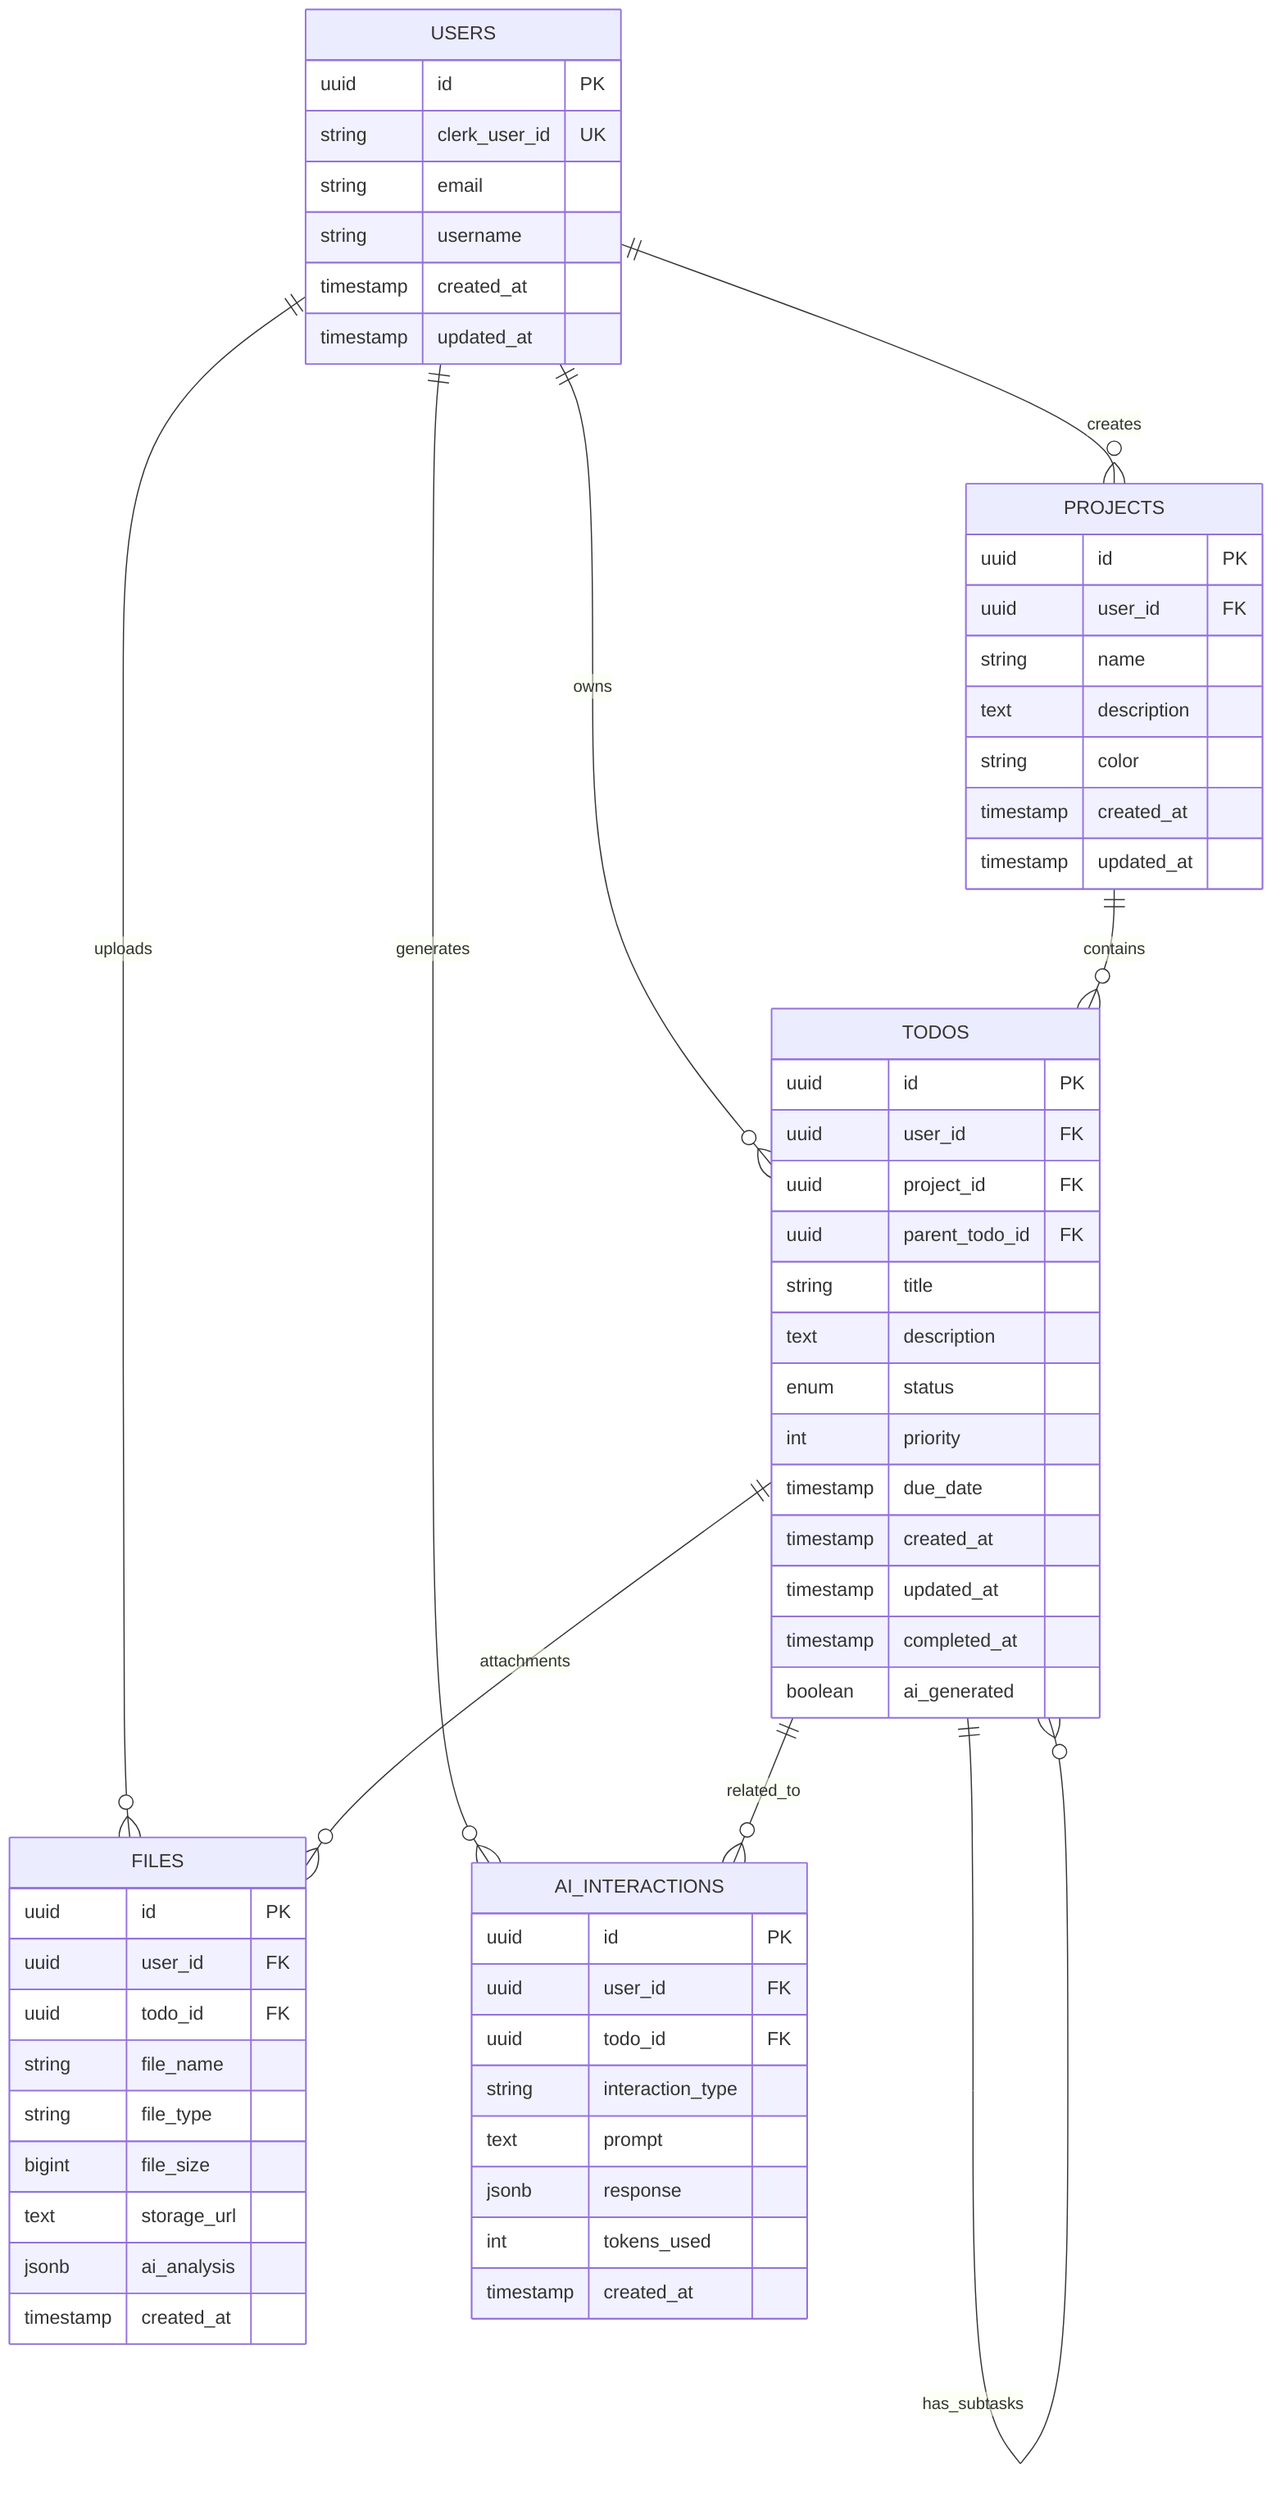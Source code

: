 erDiagram
    USERS ||--o{ PROJECTS : creates
    USERS ||--o{ TODOS : owns
    USERS ||--o{ FILES : uploads
    USERS ||--o{ AI_INTERACTIONS : generates
    
    PROJECTS ||--o{ TODOS : contains
    
    TODOS ||--o{ TODOS : has_subtasks
    TODOS ||--o{ FILES : attachments
    TODOS ||--o{ AI_INTERACTIONS : related_to
    
    USERS {
        uuid id PK
        string clerk_user_id UK
        string email
        string username
        timestamp created_at
        timestamp updated_at
    }
    
    PROJECTS {
        uuid id PK
        uuid user_id FK
        string name
        text description
        string color
        timestamp created_at
        timestamp updated_at
    }
    
    TODOS {
        uuid id PK
        uuid user_id FK
        uuid project_id FK
        uuid parent_todo_id FK
        string title
        text description
        enum status
        int priority
        timestamp due_date
        timestamp created_at
        timestamp updated_at
        timestamp completed_at
        boolean ai_generated
    }
    
    FILES {
        uuid id PK
        uuid user_id FK
        uuid todo_id FK
        string file_name
        string file_type
        bigint file_size
        text storage_url
        jsonb ai_analysis
        timestamp created_at
    }
    
    AI_INTERACTIONS {
        uuid id PK
        uuid user_id FK
        uuid todo_id FK
        string interaction_type
        text prompt
        jsonb response
        int tokens_used
        timestamp created_at
    }
